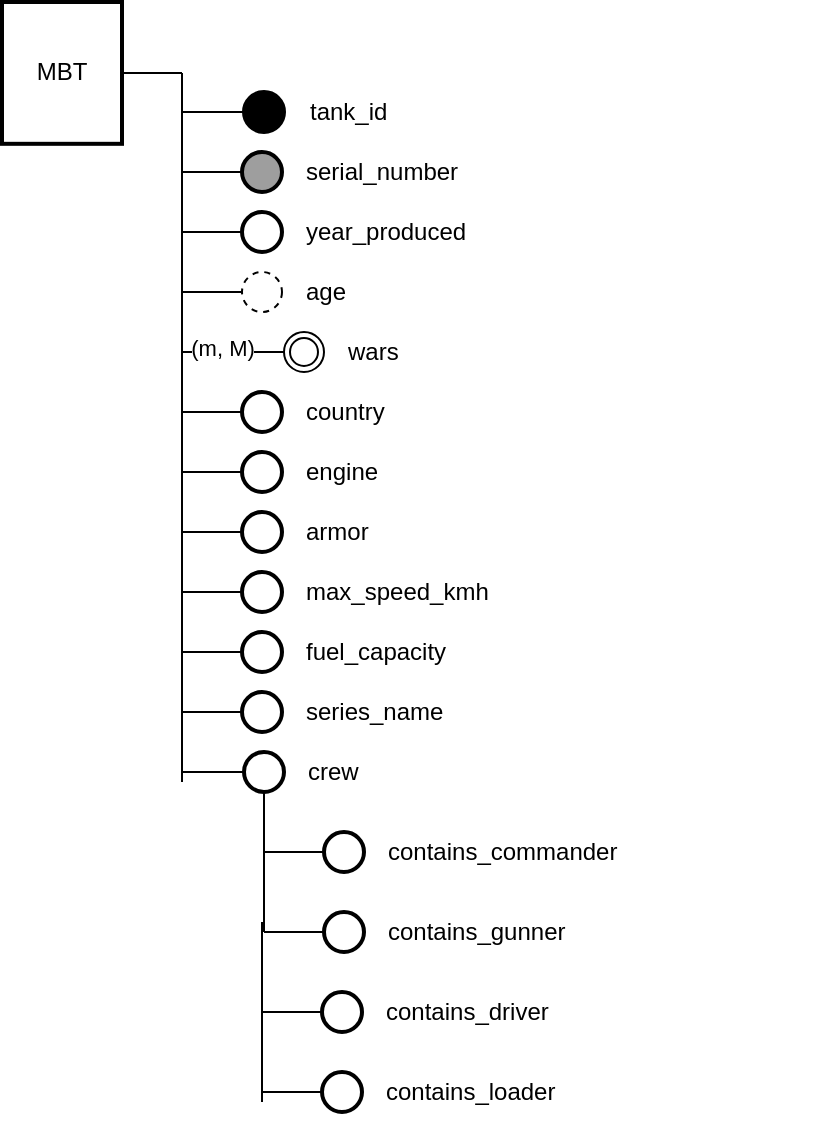 <mxfile version="26.0.6">
  <diagram name="Page-1" id="2l0Qjmcch0mfYWzsIVD8">
    <mxGraphModel dx="1210" dy="880" grid="1" gridSize="10" guides="1" tooltips="1" connect="1" arrows="1" fold="1" page="1" pageScale="1" pageWidth="850" pageHeight="1100" math="0" shadow="0">
      <root>
        <mxCell id="0" />
        <mxCell id="1" parent="0" />
        <mxCell id="G2UO_gC7_3yAAVz4sd-z-7" value="" style="group" vertex="1" connectable="0" parent="1">
          <mxGeometry x="-730" y="340" width="90" height="390" as="geometry" />
        </mxCell>
        <mxCell id="G2UO_gC7_3yAAVz4sd-z-8" value="MBT" style="rounded=0;whiteSpace=wrap;html=1;strokeWidth=2;container=0;" vertex="1" parent="G2UO_gC7_3yAAVz4sd-z-7">
          <mxGeometry width="60" height="70.909" as="geometry" />
        </mxCell>
        <mxCell id="G2UO_gC7_3yAAVz4sd-z-9" value="" style="endArrow=none;html=1;rounded=0;" edge="1" parent="G2UO_gC7_3yAAVz4sd-z-7">
          <mxGeometry relative="1" as="geometry">
            <mxPoint x="90" y="35.455" as="sourcePoint" />
            <mxPoint x="90" y="390" as="targetPoint" />
          </mxGeometry>
        </mxCell>
        <mxCell id="G2UO_gC7_3yAAVz4sd-z-10" value="" style="endArrow=none;html=1;rounded=0;" edge="1" parent="G2UO_gC7_3yAAVz4sd-z-7">
          <mxGeometry width="50" height="50" relative="1" as="geometry">
            <mxPoint x="60" y="35.455" as="sourcePoint" />
            <mxPoint x="90" y="35.455" as="targetPoint" />
          </mxGeometry>
        </mxCell>
        <mxCell id="G2UO_gC7_3yAAVz4sd-z-11" value="" style="group" vertex="1" connectable="0" parent="1">
          <mxGeometry x="-640" y="380" width="281" height="30" as="geometry" />
        </mxCell>
        <mxCell id="G2UO_gC7_3yAAVz4sd-z-12" value="" style="group" vertex="1" connectable="0" parent="G2UO_gC7_3yAAVz4sd-z-11">
          <mxGeometry x="31" width="250" height="30" as="geometry" />
        </mxCell>
        <mxCell id="G2UO_gC7_3yAAVz4sd-z-13" value="" style="ellipse;whiteSpace=wrap;html=1;aspect=fixed;fillColor=#000000;strokeWidth=2;" vertex="1" parent="G2UO_gC7_3yAAVz4sd-z-12">
          <mxGeometry y="5" width="20" height="20" as="geometry" />
        </mxCell>
        <mxCell id="G2UO_gC7_3yAAVz4sd-z-14" value="tank_id" style="text;html=1;strokeColor=none;fillColor=none;align=left;verticalAlign=middle;whiteSpace=wrap;rounded=0;" vertex="1" parent="G2UO_gC7_3yAAVz4sd-z-12">
          <mxGeometry x="31.25" width="218.75" height="30" as="geometry" />
        </mxCell>
        <mxCell id="G2UO_gC7_3yAAVz4sd-z-15" value="" style="endArrow=none;html=1;rounded=0;entryX=0;entryY=0.5;entryDx=0;entryDy=0;" edge="1" parent="G2UO_gC7_3yAAVz4sd-z-11" target="G2UO_gC7_3yAAVz4sd-z-13">
          <mxGeometry width="50" height="50" relative="1" as="geometry">
            <mxPoint y="15" as="sourcePoint" />
            <mxPoint x="170" y="-125" as="targetPoint" />
          </mxGeometry>
        </mxCell>
        <mxCell id="G2UO_gC7_3yAAVz4sd-z-20" value="" style="group" vertex="1" connectable="0" parent="1">
          <mxGeometry x="-640.0" y="410" width="280" height="30" as="geometry" />
        </mxCell>
        <mxCell id="G2UO_gC7_3yAAVz4sd-z-21" value="" style="ellipse;whiteSpace=wrap;html=1;aspect=fixed;gradientColor=none;fillColor=#9e9e9e;strokeWidth=2;container=0;" vertex="1" parent="G2UO_gC7_3yAAVz4sd-z-20">
          <mxGeometry x="30" y="5" width="20" height="20" as="geometry" />
        </mxCell>
        <mxCell id="G2UO_gC7_3yAAVz4sd-z-22" value="" style="endArrow=none;html=1;rounded=0;entryX=0;entryY=0.5;entryDx=0;entryDy=0;" edge="1" parent="G2UO_gC7_3yAAVz4sd-z-20" target="G2UO_gC7_3yAAVz4sd-z-21">
          <mxGeometry relative="1" as="geometry">
            <mxPoint y="15" as="sourcePoint" />
            <mxPoint x="30" y="15" as="targetPoint" />
          </mxGeometry>
        </mxCell>
        <mxCell id="G2UO_gC7_3yAAVz4sd-z-23" value="serial_number" style="text;html=1;strokeColor=none;fillColor=none;align=left;verticalAlign=middle;whiteSpace=wrap;rounded=0;container=0;" vertex="1" parent="G2UO_gC7_3yAAVz4sd-z-20">
          <mxGeometry x="60" width="220" height="30" as="geometry" />
        </mxCell>
        <mxCell id="G2UO_gC7_3yAAVz4sd-z-25" value="" style="group" vertex="1" connectable="0" parent="1">
          <mxGeometry x="-640" y="440" width="270" height="30" as="geometry" />
        </mxCell>
        <mxCell id="G2UO_gC7_3yAAVz4sd-z-26" value="" style="endArrow=none;html=1;rounded=0;entryX=0;entryY=0.5;entryDx=0;entryDy=0;" edge="1" parent="G2UO_gC7_3yAAVz4sd-z-25" target="G2UO_gC7_3yAAVz4sd-z-28">
          <mxGeometry relative="1" as="geometry">
            <mxPoint y="15" as="sourcePoint" />
            <mxPoint x="30" y="15" as="targetPoint" />
          </mxGeometry>
        </mxCell>
        <mxCell id="G2UO_gC7_3yAAVz4sd-z-27" value="" style="group;align=left;" vertex="1" connectable="0" parent="G2UO_gC7_3yAAVz4sd-z-25">
          <mxGeometry x="30" width="240" height="30" as="geometry" />
        </mxCell>
        <mxCell id="G2UO_gC7_3yAAVz4sd-z-28" value="" style="ellipse;whiteSpace=wrap;html=1;aspect=fixed;strokeWidth=2;" vertex="1" parent="G2UO_gC7_3yAAVz4sd-z-27">
          <mxGeometry y="5" width="20" height="20" as="geometry" />
        </mxCell>
        <mxCell id="G2UO_gC7_3yAAVz4sd-z-29" value="year_produced" style="text;html=1;strokeColor=none;fillColor=none;align=left;verticalAlign=middle;whiteSpace=wrap;rounded=0;" vertex="1" parent="G2UO_gC7_3yAAVz4sd-z-27">
          <mxGeometry x="29.996" width="217.143" height="30" as="geometry" />
        </mxCell>
        <mxCell id="G2UO_gC7_3yAAVz4sd-z-31" value="" style="group" vertex="1" connectable="0" parent="1">
          <mxGeometry x="-640" y="470" width="300" height="30" as="geometry" />
        </mxCell>
        <mxCell id="G2UO_gC7_3yAAVz4sd-z-32" value="" style="endArrow=none;html=1;rounded=0;" edge="1" parent="G2UO_gC7_3yAAVz4sd-z-31">
          <mxGeometry width="50" height="50" relative="1" as="geometry">
            <mxPoint x="30" y="15" as="sourcePoint" />
            <mxPoint y="15" as="targetPoint" />
          </mxGeometry>
        </mxCell>
        <mxCell id="G2UO_gC7_3yAAVz4sd-z-33" value="" style="ellipse;whiteSpace=wrap;html=1;align=center;dashed=1;" vertex="1" parent="G2UO_gC7_3yAAVz4sd-z-31">
          <mxGeometry x="30" y="5" width="20" height="20" as="geometry" />
        </mxCell>
        <mxCell id="G2UO_gC7_3yAAVz4sd-z-34" value="age" style="text;html=1;strokeColor=none;fillColor=none;align=left;verticalAlign=middle;whiteSpace=wrap;rounded=0;" vertex="1" parent="G2UO_gC7_3yAAVz4sd-z-31">
          <mxGeometry x="60" width="240" height="30" as="geometry" />
        </mxCell>
        <mxCell id="G2UO_gC7_3yAAVz4sd-z-37" value="" style="group" vertex="1" connectable="0" parent="1">
          <mxGeometry x="-640" y="500" width="301" height="30" as="geometry" />
        </mxCell>
        <mxCell id="G2UO_gC7_3yAAVz4sd-z-38" value="" style="endArrow=none;html=1;rounded=1;" edge="1" parent="G2UO_gC7_3yAAVz4sd-z-37">
          <mxGeometry width="50" height="50" relative="1" as="geometry">
            <mxPoint y="15" as="sourcePoint" />
            <mxPoint x="51" y="15" as="targetPoint" />
          </mxGeometry>
        </mxCell>
        <mxCell id="G2UO_gC7_3yAAVz4sd-z-39" value="(m, M)" style="edgeLabel;html=1;align=center;verticalAlign=middle;resizable=0;points=[];" vertex="1" connectable="0" parent="G2UO_gC7_3yAAVz4sd-z-38">
          <mxGeometry x="-0.216" y="2" relative="1" as="geometry">
            <mxPoint as="offset" />
          </mxGeometry>
        </mxCell>
        <mxCell id="G2UO_gC7_3yAAVz4sd-z-40" value="wars" style="text;html=1;strokeColor=none;fillColor=none;align=left;verticalAlign=middle;whiteSpace=wrap;rounded=0;" vertex="1" parent="G2UO_gC7_3yAAVz4sd-z-37">
          <mxGeometry x="81" width="220" height="30" as="geometry" />
        </mxCell>
        <mxCell id="G2UO_gC7_3yAAVz4sd-z-41" value="" style="ellipse;shape=doubleEllipse;margin=3;whiteSpace=wrap;html=1;align=center;" vertex="1" parent="G2UO_gC7_3yAAVz4sd-z-37">
          <mxGeometry x="51" y="5" width="20" height="20" as="geometry" />
        </mxCell>
        <mxCell id="G2UO_gC7_3yAAVz4sd-z-42" value="" style="group" vertex="1" connectable="0" parent="1">
          <mxGeometry x="-640" y="530" width="270" height="30" as="geometry" />
        </mxCell>
        <mxCell id="G2UO_gC7_3yAAVz4sd-z-43" value="" style="endArrow=none;html=1;rounded=0;entryX=0;entryY=0.5;entryDx=0;entryDy=0;" edge="1" parent="G2UO_gC7_3yAAVz4sd-z-42" target="G2UO_gC7_3yAAVz4sd-z-45">
          <mxGeometry relative="1" as="geometry">
            <mxPoint y="15" as="sourcePoint" />
            <mxPoint x="30" y="15" as="targetPoint" />
          </mxGeometry>
        </mxCell>
        <mxCell id="G2UO_gC7_3yAAVz4sd-z-44" value="" style="group;align=left;" vertex="1" connectable="0" parent="G2UO_gC7_3yAAVz4sd-z-42">
          <mxGeometry x="30" width="240" height="30" as="geometry" />
        </mxCell>
        <mxCell id="G2UO_gC7_3yAAVz4sd-z-45" value="" style="ellipse;whiteSpace=wrap;html=1;aspect=fixed;strokeWidth=2;" vertex="1" parent="G2UO_gC7_3yAAVz4sd-z-44">
          <mxGeometry y="5" width="20" height="20" as="geometry" />
        </mxCell>
        <mxCell id="G2UO_gC7_3yAAVz4sd-z-46" value="country" style="text;html=1;strokeColor=none;fillColor=none;align=left;verticalAlign=middle;whiteSpace=wrap;rounded=0;" vertex="1" parent="G2UO_gC7_3yAAVz4sd-z-44">
          <mxGeometry x="29.996" width="217.143" height="30" as="geometry" />
        </mxCell>
        <mxCell id="G2UO_gC7_3yAAVz4sd-z-47" value="" style="group" vertex="1" connectable="0" parent="1">
          <mxGeometry x="-640" y="560" width="270" height="30" as="geometry" />
        </mxCell>
        <mxCell id="G2UO_gC7_3yAAVz4sd-z-48" value="" style="endArrow=none;html=1;rounded=0;entryX=0;entryY=0.5;entryDx=0;entryDy=0;" edge="1" parent="G2UO_gC7_3yAAVz4sd-z-47" target="G2UO_gC7_3yAAVz4sd-z-50">
          <mxGeometry relative="1" as="geometry">
            <mxPoint y="15" as="sourcePoint" />
            <mxPoint x="30" y="15" as="targetPoint" />
          </mxGeometry>
        </mxCell>
        <mxCell id="G2UO_gC7_3yAAVz4sd-z-49" value="" style="group;align=left;" vertex="1" connectable="0" parent="G2UO_gC7_3yAAVz4sd-z-47">
          <mxGeometry x="30" width="240" height="30" as="geometry" />
        </mxCell>
        <mxCell id="G2UO_gC7_3yAAVz4sd-z-50" value="" style="ellipse;whiteSpace=wrap;html=1;aspect=fixed;strokeWidth=2;" vertex="1" parent="G2UO_gC7_3yAAVz4sd-z-49">
          <mxGeometry y="5" width="20" height="20" as="geometry" />
        </mxCell>
        <mxCell id="G2UO_gC7_3yAAVz4sd-z-51" value="engine" style="text;html=1;strokeColor=none;fillColor=none;align=left;verticalAlign=middle;whiteSpace=wrap;rounded=0;" vertex="1" parent="G2UO_gC7_3yAAVz4sd-z-49">
          <mxGeometry x="29.996" width="217.143" height="30" as="geometry" />
        </mxCell>
        <mxCell id="G2UO_gC7_3yAAVz4sd-z-52" value="" style="group" vertex="1" connectable="0" parent="1">
          <mxGeometry x="-640" y="590" width="270" height="30" as="geometry" />
        </mxCell>
        <mxCell id="G2UO_gC7_3yAAVz4sd-z-53" value="" style="endArrow=none;html=1;rounded=0;entryX=0;entryY=0.5;entryDx=0;entryDy=0;" edge="1" parent="G2UO_gC7_3yAAVz4sd-z-52" target="G2UO_gC7_3yAAVz4sd-z-55">
          <mxGeometry relative="1" as="geometry">
            <mxPoint y="15" as="sourcePoint" />
            <mxPoint x="30" y="15" as="targetPoint" />
          </mxGeometry>
        </mxCell>
        <mxCell id="G2UO_gC7_3yAAVz4sd-z-54" value="" style="group;align=left;" vertex="1" connectable="0" parent="G2UO_gC7_3yAAVz4sd-z-52">
          <mxGeometry x="30" width="240" height="30" as="geometry" />
        </mxCell>
        <mxCell id="G2UO_gC7_3yAAVz4sd-z-55" value="" style="ellipse;whiteSpace=wrap;html=1;aspect=fixed;strokeWidth=2;" vertex="1" parent="G2UO_gC7_3yAAVz4sd-z-54">
          <mxGeometry y="5" width="20" height="20" as="geometry" />
        </mxCell>
        <mxCell id="G2UO_gC7_3yAAVz4sd-z-56" value="armor" style="text;html=1;strokeColor=none;fillColor=none;align=left;verticalAlign=middle;whiteSpace=wrap;rounded=0;" vertex="1" parent="G2UO_gC7_3yAAVz4sd-z-54">
          <mxGeometry x="29.996" width="217.143" height="30" as="geometry" />
        </mxCell>
        <mxCell id="G2UO_gC7_3yAAVz4sd-z-57" value="" style="group" vertex="1" connectable="0" parent="1">
          <mxGeometry x="-640" y="620" width="270" height="30" as="geometry" />
        </mxCell>
        <mxCell id="G2UO_gC7_3yAAVz4sd-z-58" value="" style="endArrow=none;html=1;rounded=0;entryX=0;entryY=0.5;entryDx=0;entryDy=0;" edge="1" parent="G2UO_gC7_3yAAVz4sd-z-57" target="G2UO_gC7_3yAAVz4sd-z-60">
          <mxGeometry relative="1" as="geometry">
            <mxPoint y="15" as="sourcePoint" />
            <mxPoint x="30" y="15" as="targetPoint" />
          </mxGeometry>
        </mxCell>
        <mxCell id="G2UO_gC7_3yAAVz4sd-z-59" value="" style="group;align=left;" vertex="1" connectable="0" parent="G2UO_gC7_3yAAVz4sd-z-57">
          <mxGeometry x="30" width="240" height="30" as="geometry" />
        </mxCell>
        <mxCell id="G2UO_gC7_3yAAVz4sd-z-60" value="" style="ellipse;whiteSpace=wrap;html=1;aspect=fixed;strokeWidth=2;" vertex="1" parent="G2UO_gC7_3yAAVz4sd-z-59">
          <mxGeometry y="5" width="20" height="20" as="geometry" />
        </mxCell>
        <mxCell id="G2UO_gC7_3yAAVz4sd-z-61" value="max_speed_kmh" style="text;html=1;strokeColor=none;fillColor=none;align=left;verticalAlign=middle;whiteSpace=wrap;rounded=0;" vertex="1" parent="G2UO_gC7_3yAAVz4sd-z-59">
          <mxGeometry x="29.996" width="217.143" height="30" as="geometry" />
        </mxCell>
        <mxCell id="G2UO_gC7_3yAAVz4sd-z-62" value="" style="group" vertex="1" connectable="0" parent="1">
          <mxGeometry x="-640" y="650" width="270" height="30" as="geometry" />
        </mxCell>
        <mxCell id="G2UO_gC7_3yAAVz4sd-z-63" value="" style="endArrow=none;html=1;rounded=0;entryX=0;entryY=0.5;entryDx=0;entryDy=0;" edge="1" parent="G2UO_gC7_3yAAVz4sd-z-62" target="G2UO_gC7_3yAAVz4sd-z-65">
          <mxGeometry relative="1" as="geometry">
            <mxPoint y="15" as="sourcePoint" />
            <mxPoint x="30" y="15" as="targetPoint" />
          </mxGeometry>
        </mxCell>
        <mxCell id="G2UO_gC7_3yAAVz4sd-z-64" value="" style="group;align=left;" vertex="1" connectable="0" parent="G2UO_gC7_3yAAVz4sd-z-62">
          <mxGeometry x="30" width="240" height="30" as="geometry" />
        </mxCell>
        <mxCell id="G2UO_gC7_3yAAVz4sd-z-65" value="" style="ellipse;whiteSpace=wrap;html=1;aspect=fixed;strokeWidth=2;" vertex="1" parent="G2UO_gC7_3yAAVz4sd-z-64">
          <mxGeometry y="5" width="20" height="20" as="geometry" />
        </mxCell>
        <mxCell id="G2UO_gC7_3yAAVz4sd-z-66" value="fuel_capacity" style="text;html=1;strokeColor=none;fillColor=none;align=left;verticalAlign=middle;whiteSpace=wrap;rounded=0;" vertex="1" parent="G2UO_gC7_3yAAVz4sd-z-64">
          <mxGeometry x="29.996" width="217.143" height="30" as="geometry" />
        </mxCell>
        <mxCell id="G2UO_gC7_3yAAVz4sd-z-69" value="" style="group" vertex="1" connectable="0" parent="1">
          <mxGeometry x="-640" y="680" width="270" height="30" as="geometry" />
        </mxCell>
        <mxCell id="G2UO_gC7_3yAAVz4sd-z-70" value="" style="endArrow=none;html=1;rounded=0;entryX=0;entryY=0.5;entryDx=0;entryDy=0;" edge="1" parent="G2UO_gC7_3yAAVz4sd-z-69" target="G2UO_gC7_3yAAVz4sd-z-72">
          <mxGeometry relative="1" as="geometry">
            <mxPoint y="15" as="sourcePoint" />
            <mxPoint x="30" y="15" as="targetPoint" />
          </mxGeometry>
        </mxCell>
        <mxCell id="G2UO_gC7_3yAAVz4sd-z-71" value="" style="group;align=left;" vertex="1" connectable="0" parent="G2UO_gC7_3yAAVz4sd-z-69">
          <mxGeometry x="30" width="240" height="30" as="geometry" />
        </mxCell>
        <mxCell id="G2UO_gC7_3yAAVz4sd-z-72" value="" style="ellipse;whiteSpace=wrap;html=1;aspect=fixed;strokeWidth=2;" vertex="1" parent="G2UO_gC7_3yAAVz4sd-z-71">
          <mxGeometry y="5" width="20" height="20" as="geometry" />
        </mxCell>
        <mxCell id="G2UO_gC7_3yAAVz4sd-z-73" value="series_name" style="text;html=1;strokeColor=none;fillColor=none;align=left;verticalAlign=middle;whiteSpace=wrap;rounded=0;" vertex="1" parent="G2UO_gC7_3yAAVz4sd-z-71">
          <mxGeometry x="29.996" width="217.143" height="30" as="geometry" />
        </mxCell>
        <mxCell id="G2UO_gC7_3yAAVz4sd-z-80" value="" style="group" vertex="1" connectable="0" parent="1">
          <mxGeometry x="-640" y="710" width="311" height="110" as="geometry" />
        </mxCell>
        <mxCell id="G2UO_gC7_3yAAVz4sd-z-81" value="" style="endArrow=none;html=1;rounded=0;" edge="1" parent="G2UO_gC7_3yAAVz4sd-z-80">
          <mxGeometry width="50" height="50" relative="1" as="geometry">
            <mxPoint y="15" as="sourcePoint" />
            <mxPoint x="31" y="15" as="targetPoint" />
          </mxGeometry>
        </mxCell>
        <mxCell id="G2UO_gC7_3yAAVz4sd-z-82" value="" style="ellipse;whiteSpace=wrap;html=1;aspect=fixed;strokeWidth=2;" vertex="1" parent="G2UO_gC7_3yAAVz4sd-z-80">
          <mxGeometry x="31" y="5" width="20" height="20" as="geometry" />
        </mxCell>
        <mxCell id="G2UO_gC7_3yAAVz4sd-z-83" value="" style="endArrow=none;html=1;rounded=1;entryX=0.5;entryY=1;entryDx=0;entryDy=0;" edge="1" parent="G2UO_gC7_3yAAVz4sd-z-80" target="G2UO_gC7_3yAAVz4sd-z-82">
          <mxGeometry width="50" height="50" relative="1" as="geometry">
            <mxPoint x="41" y="95" as="sourcePoint" />
            <mxPoint x="121" y="135" as="targetPoint" />
          </mxGeometry>
        </mxCell>
        <mxCell id="G2UO_gC7_3yAAVz4sd-z-84" value="" style="endArrow=none;html=1;rounded=0;" edge="1" parent="G2UO_gC7_3yAAVz4sd-z-80">
          <mxGeometry width="50" height="50" relative="1" as="geometry">
            <mxPoint x="41" y="55" as="sourcePoint" />
            <mxPoint x="71" y="55" as="targetPoint" />
          </mxGeometry>
        </mxCell>
        <mxCell id="G2UO_gC7_3yAAVz4sd-z-85" value="" style="endArrow=none;html=1;rounded=0;" edge="1" parent="G2UO_gC7_3yAAVz4sd-z-80">
          <mxGeometry width="50" height="50" relative="1" as="geometry">
            <mxPoint x="41" y="95" as="sourcePoint" />
            <mxPoint x="71" y="95" as="targetPoint" />
          </mxGeometry>
        </mxCell>
        <mxCell id="G2UO_gC7_3yAAVz4sd-z-86" value="" style="ellipse;whiteSpace=wrap;html=1;aspect=fixed;strokeWidth=2;" vertex="1" parent="G2UO_gC7_3yAAVz4sd-z-80">
          <mxGeometry x="71" y="45" width="20" height="20" as="geometry" />
        </mxCell>
        <mxCell id="G2UO_gC7_3yAAVz4sd-z-87" value="" style="ellipse;whiteSpace=wrap;html=1;aspect=fixed;strokeWidth=2;" vertex="1" parent="G2UO_gC7_3yAAVz4sd-z-80">
          <mxGeometry x="71" y="85" width="20" height="20" as="geometry" />
        </mxCell>
        <mxCell id="G2UO_gC7_3yAAVz4sd-z-88" value="contains_commander" style="text;html=1;strokeColor=none;fillColor=none;align=left;verticalAlign=middle;whiteSpace=wrap;rounded=0;" vertex="1" parent="G2UO_gC7_3yAAVz4sd-z-80">
          <mxGeometry x="101" y="40" width="210" height="30" as="geometry" />
        </mxCell>
        <mxCell id="G2UO_gC7_3yAAVz4sd-z-89" value="contains_gunner" style="text;html=1;strokeColor=none;fillColor=none;align=left;verticalAlign=middle;whiteSpace=wrap;rounded=0;" vertex="1" parent="G2UO_gC7_3yAAVz4sd-z-80">
          <mxGeometry x="101" y="80" width="210" height="30" as="geometry" />
        </mxCell>
        <mxCell id="G2UO_gC7_3yAAVz4sd-z-90" value="crew" style="text;html=1;strokeColor=none;fillColor=none;align=left;verticalAlign=middle;whiteSpace=wrap;rounded=0;" vertex="1" parent="G2UO_gC7_3yAAVz4sd-z-80">
          <mxGeometry x="61" width="210" height="30" as="geometry" />
        </mxCell>
        <mxCell id="G2UO_gC7_3yAAVz4sd-z-91" value="" style="group" vertex="1" connectable="0" parent="1">
          <mxGeometry x="-600" y="830" width="270" height="30" as="geometry" />
        </mxCell>
        <mxCell id="G2UO_gC7_3yAAVz4sd-z-92" value="" style="endArrow=none;html=1;rounded=0;entryX=0;entryY=0.5;entryDx=0;entryDy=0;" edge="1" parent="G2UO_gC7_3yAAVz4sd-z-91" target="G2UO_gC7_3yAAVz4sd-z-94">
          <mxGeometry relative="1" as="geometry">
            <mxPoint y="15" as="sourcePoint" />
            <mxPoint x="30" y="15" as="targetPoint" />
          </mxGeometry>
        </mxCell>
        <mxCell id="G2UO_gC7_3yAAVz4sd-z-93" value="" style="group;align=left;" vertex="1" connectable="0" parent="G2UO_gC7_3yAAVz4sd-z-91">
          <mxGeometry x="30" width="240" height="30" as="geometry" />
        </mxCell>
        <mxCell id="G2UO_gC7_3yAAVz4sd-z-94" value="" style="ellipse;whiteSpace=wrap;html=1;aspect=fixed;strokeWidth=2;" vertex="1" parent="G2UO_gC7_3yAAVz4sd-z-93">
          <mxGeometry y="5" width="20" height="20" as="geometry" />
        </mxCell>
        <mxCell id="G2UO_gC7_3yAAVz4sd-z-95" value="contains_driver" style="text;html=1;strokeColor=none;fillColor=none;align=left;verticalAlign=middle;whiteSpace=wrap;rounded=0;" vertex="1" parent="G2UO_gC7_3yAAVz4sd-z-93">
          <mxGeometry x="29.996" width="217.143" height="30" as="geometry" />
        </mxCell>
        <mxCell id="G2UO_gC7_3yAAVz4sd-z-96" value="" style="endArrow=none;html=1;rounded=0;" edge="1" parent="1">
          <mxGeometry width="50" height="50" relative="1" as="geometry">
            <mxPoint x="-600" y="800" as="sourcePoint" />
            <mxPoint x="-600" y="890" as="targetPoint" />
          </mxGeometry>
        </mxCell>
        <mxCell id="G2UO_gC7_3yAAVz4sd-z-97" value="" style="group" vertex="1" connectable="0" parent="1">
          <mxGeometry x="-600" y="870" width="270" height="30" as="geometry" />
        </mxCell>
        <mxCell id="G2UO_gC7_3yAAVz4sd-z-98" value="" style="endArrow=none;html=1;rounded=0;entryX=0;entryY=0.5;entryDx=0;entryDy=0;" edge="1" parent="G2UO_gC7_3yAAVz4sd-z-97" target="G2UO_gC7_3yAAVz4sd-z-100">
          <mxGeometry relative="1" as="geometry">
            <mxPoint y="15" as="sourcePoint" />
            <mxPoint x="30" y="15" as="targetPoint" />
          </mxGeometry>
        </mxCell>
        <mxCell id="G2UO_gC7_3yAAVz4sd-z-99" value="" style="group;align=left;" vertex="1" connectable="0" parent="G2UO_gC7_3yAAVz4sd-z-97">
          <mxGeometry x="30" width="240" height="30" as="geometry" />
        </mxCell>
        <mxCell id="G2UO_gC7_3yAAVz4sd-z-100" value="" style="ellipse;whiteSpace=wrap;html=1;aspect=fixed;strokeWidth=2;" vertex="1" parent="G2UO_gC7_3yAAVz4sd-z-99">
          <mxGeometry y="5" width="20" height="20" as="geometry" />
        </mxCell>
        <mxCell id="G2UO_gC7_3yAAVz4sd-z-101" value="contains_loader" style="text;html=1;strokeColor=none;fillColor=none;align=left;verticalAlign=middle;whiteSpace=wrap;rounded=0;" vertex="1" parent="G2UO_gC7_3yAAVz4sd-z-99">
          <mxGeometry x="29.996" width="217.143" height="30" as="geometry" />
        </mxCell>
      </root>
    </mxGraphModel>
  </diagram>
</mxfile>
